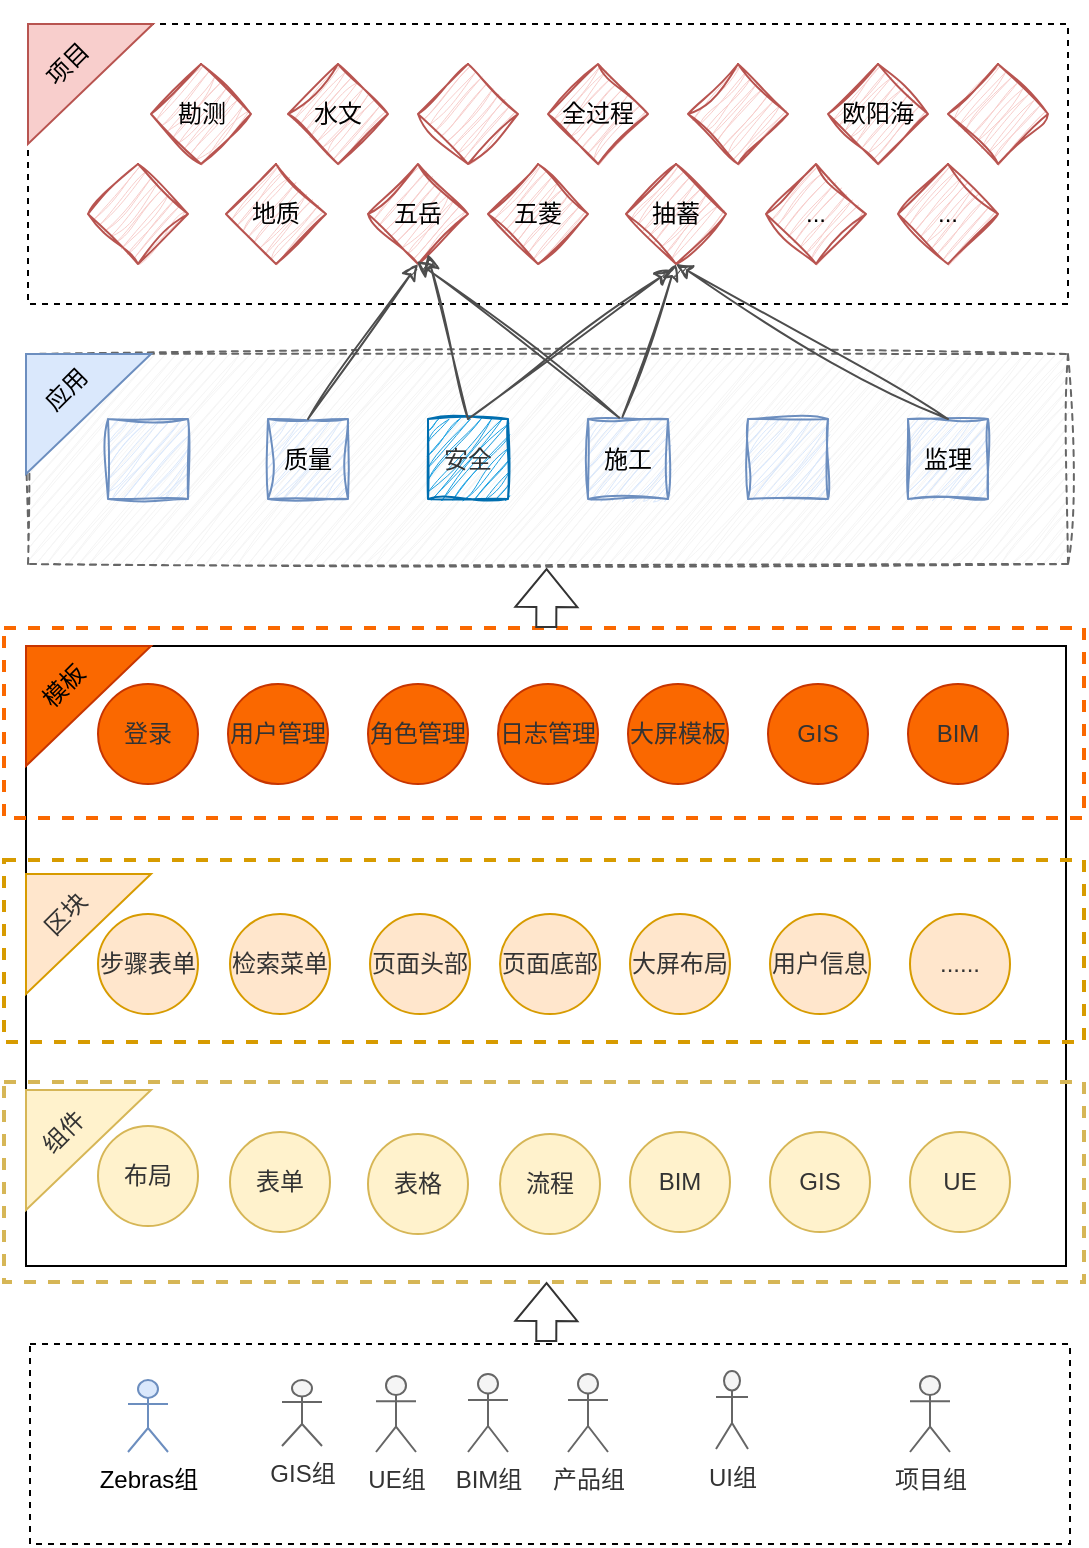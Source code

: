 <mxfile version="23.1.5" type="github">
  <diagram name="第 1 页" id="_P4C-NIC0c6lGI55AIVs">
    <mxGraphModel dx="1259" dy="673" grid="1" gridSize="10" guides="1" tooltips="1" connect="1" arrows="1" fold="1" page="1" pageScale="1" pageWidth="827" pageHeight="1169" math="0" shadow="0">
      <root>
        <mxCell id="0" />
        <mxCell id="1" parent="0" />
        <mxCell id="anlMMiIjX-qQsy4AaUph-20" value="" style="rounded=0;whiteSpace=wrap;html=1;dashed=1;" vertex="1" parent="1">
          <mxGeometry x="121" y="830" width="520" height="100" as="geometry" />
        </mxCell>
        <mxCell id="anlMMiIjX-qQsy4AaUph-12" value="" style="rounded=0;whiteSpace=wrap;html=1;dashed=1;" vertex="1" parent="1">
          <mxGeometry x="120" y="170" width="520" height="140" as="geometry" />
        </mxCell>
        <mxCell id="URCNevdXFKQMGU3Cfvzh-44" value="" style="rounded=0;whiteSpace=wrap;html=1;fontColor=#333333;shadow=0;" parent="1" vertex="1">
          <mxGeometry x="119" y="481" width="520" height="310" as="geometry" />
        </mxCell>
        <mxCell id="URCNevdXFKQMGU3Cfvzh-96" value="" style="rounded=0;whiteSpace=wrap;html=1;dashed=1;fillColor=none;fontColor=#ffffff;strokeColor=#D79B00;strokeWidth=2;shadow=0;" parent="1" vertex="1">
          <mxGeometry x="108" y="588" width="540" height="91" as="geometry" />
        </mxCell>
        <mxCell id="URCNevdXFKQMGU3Cfvzh-95" value="" style="rounded=0;whiteSpace=wrap;html=1;dashed=1;fillColor=none;fontColor=#ffffff;strokeColor=#FA6800;strokeWidth=2;shadow=0;" parent="1" vertex="1">
          <mxGeometry x="108" y="472" width="540" height="95" as="geometry" />
        </mxCell>
        <mxCell id="URCNevdXFKQMGU3Cfvzh-1" value="" style="rounded=0;whiteSpace=wrap;html=1;fillColor=#f5f5f5;fontColor=#333333;strokeColor=#666666;shadow=0;sketch=1;curveFitting=1;jiggle=2;dashed=1;" parent="1" vertex="1">
          <mxGeometry x="120" y="335" width="520" height="105" as="geometry" />
        </mxCell>
        <mxCell id="URCNevdXFKQMGU3Cfvzh-2" value="" style="whiteSpace=wrap;html=1;aspect=fixed;fillColor=#dae8fc;strokeColor=#6c8ebf;shadow=0;sketch=1;curveFitting=1;jiggle=2;" parent="1" vertex="1">
          <mxGeometry x="160" y="367.5" width="40" height="40" as="geometry" />
        </mxCell>
        <mxCell id="URCNevdXFKQMGU3Cfvzh-3" value="质量" style="whiteSpace=wrap;html=1;aspect=fixed;fillColor=#dae8fc;strokeColor=#6c8ebf;shadow=0;sketch=1;curveFitting=1;jiggle=2;" parent="1" vertex="1">
          <mxGeometry x="240" y="367.5" width="40" height="40" as="geometry" />
        </mxCell>
        <mxCell id="URCNevdXFKQMGU3Cfvzh-4" value="&lt;font color=&quot;#333333&quot;&gt;安全&lt;/font&gt;" style="whiteSpace=wrap;html=1;aspect=fixed;fillColor=#1ba1e2;strokeColor=#006EAF;shadow=0;sketch=1;curveFitting=1;jiggle=2;fontColor=#ffffff;" parent="1" vertex="1">
          <mxGeometry x="320" y="367.5" width="40" height="40" as="geometry" />
        </mxCell>
        <mxCell id="URCNevdXFKQMGU3Cfvzh-94" value="" style="rounded=0;whiteSpace=wrap;html=1;dashed=1;fillColor=none;fontColor=#ffffff;strokeColor=#D6B656;strokeWidth=2;shadow=0;" parent="1" vertex="1">
          <mxGeometry x="108" y="699" width="540" height="100" as="geometry" />
        </mxCell>
        <mxCell id="URCNevdXFKQMGU3Cfvzh-5" value="施工" style="whiteSpace=wrap;html=1;aspect=fixed;fillColor=#dae8fc;strokeColor=#6c8ebf;shadow=0;sketch=1;curveFitting=1;jiggle=2;" parent="1" vertex="1">
          <mxGeometry x="400" y="367.5" width="40" height="40" as="geometry" />
        </mxCell>
        <mxCell id="URCNevdXFKQMGU3Cfvzh-6" value="" style="whiteSpace=wrap;html=1;aspect=fixed;fillColor=#dae8fc;strokeColor=#6c8ebf;shadow=0;sketch=1;curveFitting=1;jiggle=2;" parent="1" vertex="1">
          <mxGeometry x="480" y="367.5" width="40" height="40" as="geometry" />
        </mxCell>
        <mxCell id="URCNevdXFKQMGU3Cfvzh-7" value="监理" style="whiteSpace=wrap;html=1;aspect=fixed;fillColor=#dae8fc;strokeColor=#6c8ebf;shadow=0;sketch=1;curveFitting=1;jiggle=2;" parent="1" vertex="1">
          <mxGeometry x="560" y="367.5" width="40" height="40" as="geometry" />
        </mxCell>
        <mxCell id="URCNevdXFKQMGU3Cfvzh-8" value="" style="rhombus;whiteSpace=wrap;html=1;fillColor=#f8cecc;strokeColor=#b85450;shadow=0;sketch=1;curveFitting=1;jiggle=2;" parent="1" vertex="1">
          <mxGeometry x="150" y="240" width="50" height="50" as="geometry" />
        </mxCell>
        <mxCell id="URCNevdXFKQMGU3Cfvzh-9" value="地质" style="rhombus;whiteSpace=wrap;html=1;fillColor=#f8cecc;strokeColor=#b85450;shadow=0;sketch=1;curveFitting=1;jiggle=2;" parent="1" vertex="1">
          <mxGeometry x="219" y="240" width="50" height="50" as="geometry" />
        </mxCell>
        <mxCell id="URCNevdXFKQMGU3Cfvzh-10" value="五岳" style="rhombus;whiteSpace=wrap;html=1;fillColor=#f8cecc;strokeColor=#b85450;shadow=0;sketch=1;curveFitting=1;jiggle=2;" parent="1" vertex="1">
          <mxGeometry x="290" y="240" width="50" height="50" as="geometry" />
        </mxCell>
        <mxCell id="URCNevdXFKQMGU3Cfvzh-11" value="五菱" style="rhombus;whiteSpace=wrap;html=1;fillColor=#f8cecc;strokeColor=#b85450;shadow=0;sketch=1;curveFitting=1;jiggle=2;" parent="1" vertex="1">
          <mxGeometry x="350" y="240" width="50" height="50" as="geometry" />
        </mxCell>
        <mxCell id="URCNevdXFKQMGU3Cfvzh-12" value="抽蓄" style="rhombus;whiteSpace=wrap;html=1;fillColor=#f8cecc;strokeColor=#b85450;shadow=0;sketch=1;curveFitting=1;jiggle=2;" parent="1" vertex="1">
          <mxGeometry x="419" y="240" width="50" height="50" as="geometry" />
        </mxCell>
        <mxCell id="URCNevdXFKQMGU3Cfvzh-13" value="..." style="rhombus;whiteSpace=wrap;html=1;fillColor=#f8cecc;strokeColor=#b85450;shadow=0;sketch=1;curveFitting=1;jiggle=2;" parent="1" vertex="1">
          <mxGeometry x="489" y="240" width="50" height="50" as="geometry" />
        </mxCell>
        <mxCell id="URCNevdXFKQMGU3Cfvzh-14" value="勘测" style="rhombus;whiteSpace=wrap;html=1;fillColor=#f8cecc;strokeColor=#b85450;shadow=0;sketch=1;curveFitting=1;jiggle=2;" parent="1" vertex="1">
          <mxGeometry x="181.5" y="190" width="50" height="50" as="geometry" />
        </mxCell>
        <mxCell id="URCNevdXFKQMGU3Cfvzh-15" value="水文" style="rhombus;whiteSpace=wrap;html=1;fillColor=#f8cecc;strokeColor=#b85450;shadow=0;sketch=1;curveFitting=1;jiggle=2;" parent="1" vertex="1">
          <mxGeometry x="250" y="190" width="50" height="50" as="geometry" />
        </mxCell>
        <mxCell id="URCNevdXFKQMGU3Cfvzh-16" value="" style="rhombus;whiteSpace=wrap;html=1;fillColor=#f8cecc;strokeColor=#b85450;shadow=0;sketch=1;curveFitting=1;jiggle=2;" parent="1" vertex="1">
          <mxGeometry x="315" y="190" width="50" height="50" as="geometry" />
        </mxCell>
        <mxCell id="URCNevdXFKQMGU3Cfvzh-17" value="全过程" style="rhombus;whiteSpace=wrap;html=1;fillColor=#f8cecc;strokeColor=#b85450;shadow=0;sketch=1;curveFitting=1;jiggle=2;" parent="1" vertex="1">
          <mxGeometry x="380" y="190" width="50" height="50" as="geometry" />
        </mxCell>
        <mxCell id="URCNevdXFKQMGU3Cfvzh-18" value="" style="rhombus;whiteSpace=wrap;html=1;fillColor=#f8cecc;strokeColor=#b85450;shadow=0;sketch=1;curveFitting=1;jiggle=2;" parent="1" vertex="1">
          <mxGeometry x="450" y="190" width="50" height="50" as="geometry" />
        </mxCell>
        <mxCell id="URCNevdXFKQMGU3Cfvzh-19" value="欧阳海" style="rhombus;whiteSpace=wrap;html=1;fillColor=#f8cecc;strokeColor=#b85450;shadow=0;sketch=1;curveFitting=1;jiggle=2;" parent="1" vertex="1">
          <mxGeometry x="520" y="190" width="50" height="50" as="geometry" />
        </mxCell>
        <mxCell id="URCNevdXFKQMGU3Cfvzh-20" value="" style="endArrow=classic;html=1;rounded=0;exitX=0.5;exitY=0;exitDx=0;exitDy=0;strokeColor=#4D4D4D;shadow=0;sketch=1;curveFitting=1;jiggle=2;" parent="1" source="URCNevdXFKQMGU3Cfvzh-4" target="URCNevdXFKQMGU3Cfvzh-10" edge="1">
          <mxGeometry width="50" height="50" relative="1" as="geometry">
            <mxPoint x="382" y="334" as="sourcePoint" />
            <mxPoint x="432" y="284" as="targetPoint" />
          </mxGeometry>
        </mxCell>
        <mxCell id="URCNevdXFKQMGU3Cfvzh-21" value="" style="endArrow=classic;html=1;rounded=0;exitX=0.5;exitY=0;exitDx=0;exitDy=0;strokeColor=#4D4D4D;shadow=0;sketch=1;curveFitting=1;jiggle=2;entryX=0.453;entryY=1.054;entryDx=0;entryDy=0;entryPerimeter=0;" parent="1" source="URCNevdXFKQMGU3Cfvzh-4" edge="1" target="URCNevdXFKQMGU3Cfvzh-12">
          <mxGeometry width="50" height="50" relative="1" as="geometry">
            <mxPoint x="417.5" y="367.5" as="sourcePoint" />
            <mxPoint x="413.5" y="288.5" as="targetPoint" />
          </mxGeometry>
        </mxCell>
        <mxCell id="URCNevdXFKQMGU3Cfvzh-22" value="" style="endArrow=classic;html=1;rounded=0;exitX=0.431;exitY=-0.027;exitDx=0;exitDy=0;strokeColor=#4D4D4D;shadow=0;sketch=1;curveFitting=1;jiggle=2;exitPerimeter=0;entryX=0.5;entryY=1;entryDx=0;entryDy=0;" parent="1" edge="1" target="URCNevdXFKQMGU3Cfvzh-12" source="URCNevdXFKQMGU3Cfvzh-5">
          <mxGeometry width="50" height="50" relative="1" as="geometry">
            <mxPoint x="418.44" y="367.5" as="sourcePoint" />
            <mxPoint x="440" y="300.24" as="targetPoint" />
          </mxGeometry>
        </mxCell>
        <mxCell id="URCNevdXFKQMGU3Cfvzh-23" value="" style="endArrow=classic;html=1;rounded=0;exitX=0.5;exitY=0;exitDx=0;exitDy=0;strokeColor=#4D4D4D;shadow=0;sketch=1;curveFitting=1;jiggle=2;entryX=0.5;entryY=1;entryDx=0;entryDy=0;" parent="1" edge="1" target="URCNevdXFKQMGU3Cfvzh-12" source="URCNevdXFKQMGU3Cfvzh-7">
          <mxGeometry width="50" height="50" relative="1" as="geometry">
            <mxPoint x="573.25" y="369.5" as="sourcePoint" />
            <mxPoint x="405" y="290" as="targetPoint" />
          </mxGeometry>
        </mxCell>
        <mxCell id="URCNevdXFKQMGU3Cfvzh-24" value="" style="endArrow=classic;html=1;rounded=0;exitX=0.5;exitY=0;exitDx=0;exitDy=0;strokeColor=#4D4D4D;shadow=0;sketch=1;curveFitting=1;jiggle=2;entryX=0.5;entryY=1;entryDx=0;entryDy=0;" parent="1" target="URCNevdXFKQMGU3Cfvzh-10" edge="1">
          <mxGeometry width="50" height="50" relative="1" as="geometry">
            <mxPoint x="260" y="367.5" as="sourcePoint" />
            <mxPoint x="256" y="288.5" as="targetPoint" />
          </mxGeometry>
        </mxCell>
        <mxCell id="URCNevdXFKQMGU3Cfvzh-25" value="" style="endArrow=classic;html=1;rounded=0;exitX=0.39;exitY=-0.017;exitDx=0;exitDy=0;strokeColor=#4D4D4D;shadow=0;sketch=1;curveFitting=1;jiggle=2;entryX=0.488;entryY=0.972;entryDx=0;entryDy=0;entryPerimeter=0;exitPerimeter=0;" parent="1" source="URCNevdXFKQMGU3Cfvzh-5" target="URCNevdXFKQMGU3Cfvzh-10" edge="1">
          <mxGeometry width="50" height="50" relative="1" as="geometry">
            <mxPoint x="426.5" y="377.5" as="sourcePoint" />
            <mxPoint x="330" y="290" as="targetPoint" />
          </mxGeometry>
        </mxCell>
        <mxCell id="URCNevdXFKQMGU3Cfvzh-73" value="登录" style="ellipse;whiteSpace=wrap;html=1;aspect=fixed;fillColor=#fa6800;strokeColor=#C73500;fontColor=#333333;shadow=0;" parent="1" vertex="1">
          <mxGeometry x="155" y="500" width="50" height="50" as="geometry" />
        </mxCell>
        <mxCell id="URCNevdXFKQMGU3Cfvzh-74" value="用户管理" style="ellipse;whiteSpace=wrap;html=1;aspect=fixed;fillColor=#fa6800;strokeColor=#C73500;fontColor=#333333;shadow=0;" parent="1" vertex="1">
          <mxGeometry x="220" y="500" width="50" height="50" as="geometry" />
        </mxCell>
        <mxCell id="URCNevdXFKQMGU3Cfvzh-75" value="角色管理" style="ellipse;whiteSpace=wrap;html=1;aspect=fixed;fillColor=#fa6800;strokeColor=#C73500;fontColor=#333333;shadow=0;" parent="1" vertex="1">
          <mxGeometry x="290" y="500" width="50" height="50" as="geometry" />
        </mxCell>
        <mxCell id="URCNevdXFKQMGU3Cfvzh-76" value="日志管理" style="ellipse;whiteSpace=wrap;html=1;aspect=fixed;fillColor=#fa6800;strokeColor=#C73500;fontColor=#333333;shadow=0;" parent="1" vertex="1">
          <mxGeometry x="355" y="500" width="50" height="50" as="geometry" />
        </mxCell>
        <mxCell id="URCNevdXFKQMGU3Cfvzh-77" value="大屏模板" style="ellipse;whiteSpace=wrap;html=1;aspect=fixed;fillColor=#fa6800;strokeColor=#C73500;fontColor=#333333;shadow=0;" parent="1" vertex="1">
          <mxGeometry x="420" y="500" width="50" height="50" as="geometry" />
        </mxCell>
        <mxCell id="URCNevdXFKQMGU3Cfvzh-78" value="GIS" style="ellipse;whiteSpace=wrap;html=1;aspect=fixed;fillColor=#fa6800;strokeColor=#C73500;fontColor=#333333;shadow=0;" parent="1" vertex="1">
          <mxGeometry x="490" y="500" width="50" height="50" as="geometry" />
        </mxCell>
        <mxCell id="URCNevdXFKQMGU3Cfvzh-79" value="BIM" style="ellipse;whiteSpace=wrap;html=1;aspect=fixed;fillColor=#fa6800;strokeColor=#C73500;fontColor=#333333;shadow=0;" parent="1" vertex="1">
          <mxGeometry x="560" y="500" width="50" height="50" as="geometry" />
        </mxCell>
        <mxCell id="URCNevdXFKQMGU3Cfvzh-80" value="步骤表单" style="ellipse;whiteSpace=wrap;html=1;aspect=fixed;fillColor=#ffe6cc;strokeColor=#d79b00;fontColor=#333333;shadow=0;" parent="1" vertex="1">
          <mxGeometry x="155" y="615" width="50" height="50" as="geometry" />
        </mxCell>
        <mxCell id="URCNevdXFKQMGU3Cfvzh-81" value="检索菜单" style="ellipse;whiteSpace=wrap;html=1;aspect=fixed;fillColor=#ffe6cc;strokeColor=#d79b00;fontColor=#333333;shadow=0;" parent="1" vertex="1">
          <mxGeometry x="221" y="615" width="50" height="50" as="geometry" />
        </mxCell>
        <mxCell id="URCNevdXFKQMGU3Cfvzh-82" value="页面头部" style="ellipse;whiteSpace=wrap;html=1;aspect=fixed;fillColor=#ffe6cc;strokeColor=#d79b00;fontColor=#333333;shadow=0;" parent="1" vertex="1">
          <mxGeometry x="291" y="615" width="50" height="50" as="geometry" />
        </mxCell>
        <mxCell id="URCNevdXFKQMGU3Cfvzh-83" value="页面底部" style="ellipse;whiteSpace=wrap;html=1;aspect=fixed;fillColor=#ffe6cc;strokeColor=#d79b00;fontColor=#333333;shadow=0;" parent="1" vertex="1">
          <mxGeometry x="356" y="615" width="50" height="50" as="geometry" />
        </mxCell>
        <mxCell id="URCNevdXFKQMGU3Cfvzh-84" value="大屏布局" style="ellipse;whiteSpace=wrap;html=1;aspect=fixed;fillColor=#ffe6cc;strokeColor=#d79b00;fontColor=#333333;shadow=0;" parent="1" vertex="1">
          <mxGeometry x="421" y="615" width="50" height="50" as="geometry" />
        </mxCell>
        <mxCell id="URCNevdXFKQMGU3Cfvzh-85" value="用户信息" style="ellipse;whiteSpace=wrap;html=1;aspect=fixed;fillColor=#ffe6cc;strokeColor=#d79b00;fontColor=#333333;shadow=0;" parent="1" vertex="1">
          <mxGeometry x="491" y="615" width="50" height="50" as="geometry" />
        </mxCell>
        <mxCell id="URCNevdXFKQMGU3Cfvzh-86" value="......" style="ellipse;whiteSpace=wrap;html=1;aspect=fixed;fillColor=#ffe6cc;strokeColor=#d79b00;fontColor=#333333;shadow=0;" parent="1" vertex="1">
          <mxGeometry x="561" y="615" width="50" height="50" as="geometry" />
        </mxCell>
        <mxCell id="URCNevdXFKQMGU3Cfvzh-87" value="布局" style="ellipse;whiteSpace=wrap;html=1;aspect=fixed;fillColor=#fff2cc;strokeColor=#d6b656;fontColor=#333333;shadow=0;" parent="1" vertex="1">
          <mxGeometry x="155" y="721" width="50" height="50" as="geometry" />
        </mxCell>
        <mxCell id="URCNevdXFKQMGU3Cfvzh-88" value="表单" style="ellipse;whiteSpace=wrap;html=1;aspect=fixed;fillColor=#fff2cc;strokeColor=#d6b656;fontColor=#333333;shadow=0;" parent="1" vertex="1">
          <mxGeometry x="221" y="724" width="50" height="50" as="geometry" />
        </mxCell>
        <mxCell id="URCNevdXFKQMGU3Cfvzh-89" value="表格" style="ellipse;whiteSpace=wrap;html=1;aspect=fixed;fillColor=#fff2cc;strokeColor=#d6b656;fontColor=#333333;shadow=0;" parent="1" vertex="1">
          <mxGeometry x="290" y="725" width="50" height="50" as="geometry" />
        </mxCell>
        <mxCell id="URCNevdXFKQMGU3Cfvzh-90" value="流程" style="ellipse;whiteSpace=wrap;html=1;aspect=fixed;fillColor=#fff2cc;strokeColor=#d6b656;fontColor=#333333;shadow=0;" parent="1" vertex="1">
          <mxGeometry x="356" y="725" width="50" height="50" as="geometry" />
        </mxCell>
        <mxCell id="URCNevdXFKQMGU3Cfvzh-91" value="BIM" style="ellipse;whiteSpace=wrap;html=1;aspect=fixed;fillColor=#fff2cc;strokeColor=#d6b656;fontColor=#333333;shadow=0;" parent="1" vertex="1">
          <mxGeometry x="421" y="724" width="50" height="50" as="geometry" />
        </mxCell>
        <mxCell id="URCNevdXFKQMGU3Cfvzh-92" value="GIS" style="ellipse;whiteSpace=wrap;html=1;aspect=fixed;fillColor=#fff2cc;strokeColor=#d6b656;fontColor=#333333;shadow=0;" parent="1" vertex="1">
          <mxGeometry x="491" y="724" width="50" height="50" as="geometry" />
        </mxCell>
        <mxCell id="URCNevdXFKQMGU3Cfvzh-93" value="UE" style="ellipse;whiteSpace=wrap;html=1;aspect=fixed;fillColor=#fff2cc;strokeColor=#d6b656;fontColor=#333333;shadow=0;" parent="1" vertex="1">
          <mxGeometry x="561" y="724" width="50" height="50" as="geometry" />
        </mxCell>
        <mxCell id="URCNevdXFKQMGU3Cfvzh-98" value="" style="shape=flexArrow;endArrow=classic;html=1;rounded=0;entryX=0.483;entryY=1.038;entryDx=0;entryDy=0;entryPerimeter=0;strokeColor=#333333;" parent="1" edge="1">
          <mxGeometry width="50" height="50" relative="1" as="geometry">
            <mxPoint x="379.13" y="472" as="sourcePoint" />
            <mxPoint x="379.29" y="442" as="targetPoint" />
          </mxGeometry>
        </mxCell>
        <mxCell id="URCNevdXFKQMGU3Cfvzh-101" value="" style="rhombus;whiteSpace=wrap;html=1;fillColor=#f8cecc;strokeColor=#b85450;shadow=0;sketch=1;curveFitting=1;jiggle=2;" parent="1" vertex="1">
          <mxGeometry x="580" y="190" width="50" height="50" as="geometry" />
        </mxCell>
        <mxCell id="URCNevdXFKQMGU3Cfvzh-103" value="GIS组" style="shape=umlActor;verticalLabelPosition=bottom;verticalAlign=top;html=1;outlineConnect=0;fillColor=#f5f5f5;strokeColor=#666666;fontColor=#333333;shadow=0;" parent="1" vertex="1">
          <mxGeometry x="247" y="848" width="20" height="33" as="geometry" />
        </mxCell>
        <mxCell id="URCNevdXFKQMGU3Cfvzh-110" value="" style="verticalLabelPosition=bottom;verticalAlign=top;html=1;shape=mxgraph.basic.orthogonal_triangle;direction=south;rotation=0;fillColor=#fa6800;fontColor=#333333;strokeColor=#C73500;shadow=0;" parent="1" vertex="1">
          <mxGeometry x="119" y="481" width="62.5" height="60" as="geometry" />
        </mxCell>
        <mxCell id="URCNevdXFKQMGU3Cfvzh-112" value="" style="verticalLabelPosition=bottom;verticalAlign=top;html=1;shape=mxgraph.basic.orthogonal_triangle;direction=south;rotation=0;fillColor=#ffe6cc;strokeColor=#d79b00;fontColor=#333333;shadow=0;" parent="1" vertex="1">
          <mxGeometry x="119" y="595" width="62.5" height="60" as="geometry" />
        </mxCell>
        <mxCell id="URCNevdXFKQMGU3Cfvzh-113" value="" style="verticalLabelPosition=bottom;verticalAlign=top;html=1;shape=mxgraph.basic.orthogonal_triangle;direction=south;rotation=0;fillColor=#fff2cc;strokeColor=#d6b656;fontColor=#333333;shadow=0;" parent="1" vertex="1">
          <mxGeometry x="119" y="703" width="62.5" height="60" as="geometry" />
        </mxCell>
        <mxCell id="URCNevdXFKQMGU3Cfvzh-114" value="模板" style="text;html=1;align=center;verticalAlign=middle;whiteSpace=wrap;rounded=0;rotation=-45;shadow=0;" parent="1" vertex="1">
          <mxGeometry x="108" y="486" width="60" height="30" as="geometry" />
        </mxCell>
        <mxCell id="URCNevdXFKQMGU3Cfvzh-115" value="区块" style="text;html=1;align=center;verticalAlign=middle;whiteSpace=wrap;rounded=0;rotation=-45;fontColor=#333333;shadow=0;" parent="1" vertex="1">
          <mxGeometry x="109" y="600" width="60" height="30" as="geometry" />
        </mxCell>
        <mxCell id="URCNevdXFKQMGU3Cfvzh-116" value="组件" style="text;html=1;align=center;verticalAlign=middle;whiteSpace=wrap;rounded=0;rotation=-45;fontColor=#333333;shadow=0;" parent="1" vertex="1">
          <mxGeometry x="108" y="709" width="60" height="30" as="geometry" />
        </mxCell>
        <mxCell id="URCNevdXFKQMGU3Cfvzh-117" value="BIM组" style="shape=umlActor;verticalLabelPosition=bottom;verticalAlign=top;html=1;outlineConnect=0;fillColor=#f5f5f5;strokeColor=#666666;fontColor=#333333;shadow=0;" parent="1" vertex="1">
          <mxGeometry x="340" y="845" width="20" height="39" as="geometry" />
        </mxCell>
        <mxCell id="URCNevdXFKQMGU3Cfvzh-118" value="Zebras组" style="shape=umlActor;verticalLabelPosition=bottom;verticalAlign=top;html=1;outlineConnect=0;fillColor=#dae8fc;strokeColor=#6c8ebf;shadow=0;" parent="1" vertex="1">
          <mxGeometry x="170" y="848" width="20" height="36" as="geometry" />
        </mxCell>
        <mxCell id="anlMMiIjX-qQsy4AaUph-1" value="..." style="rhombus;whiteSpace=wrap;html=1;fillColor=#f8cecc;strokeColor=#b85450;shadow=0;sketch=1;curveFitting=1;jiggle=2;" vertex="1" parent="1">
          <mxGeometry x="555" y="240" width="50" height="50" as="geometry" />
        </mxCell>
        <mxCell id="anlMMiIjX-qQsy4AaUph-4" value="UE组" style="shape=umlActor;verticalLabelPosition=bottom;verticalAlign=top;html=1;outlineConnect=0;fillColor=#f5f5f5;strokeColor=#666666;fontColor=#333333;shadow=0;" vertex="1" parent="1">
          <mxGeometry x="294" y="846" width="20" height="38" as="geometry" />
        </mxCell>
        <mxCell id="anlMMiIjX-qQsy4AaUph-5" value="产品组" style="shape=umlActor;verticalLabelPosition=bottom;verticalAlign=top;html=1;outlineConnect=0;fillColor=#f5f5f5;strokeColor=#666666;fontColor=#333333;shadow=0;" vertex="1" parent="1">
          <mxGeometry x="390" y="845" width="20" height="39" as="geometry" />
        </mxCell>
        <mxCell id="anlMMiIjX-qQsy4AaUph-6" value="UI组" style="shape=umlActor;verticalLabelPosition=bottom;verticalAlign=top;html=1;outlineConnect=0;fillColor=#f5f5f5;strokeColor=#666666;fontColor=#333333;shadow=0;" vertex="1" parent="1">
          <mxGeometry x="464" y="843.5" width="16" height="39" as="geometry" />
        </mxCell>
        <mxCell id="anlMMiIjX-qQsy4AaUph-9" value="项目组" style="shape=umlActor;verticalLabelPosition=bottom;verticalAlign=top;html=1;outlineConnect=0;fillColor=#f5f5f5;strokeColor=#666666;fontColor=#333333;shadow=0;" vertex="1" parent="1">
          <mxGeometry x="561" y="846" width="20" height="38" as="geometry" />
        </mxCell>
        <mxCell id="anlMMiIjX-qQsy4AaUph-13" value="" style="verticalLabelPosition=bottom;verticalAlign=top;html=1;shape=mxgraph.basic.orthogonal_triangle;direction=south;rotation=0;fillColor=#dae8fc;strokeColor=#6c8ebf;shadow=0;" vertex="1" parent="1">
          <mxGeometry x="119" y="335" width="62.5" height="60" as="geometry" />
        </mxCell>
        <mxCell id="anlMMiIjX-qQsy4AaUph-14" value="" style="verticalLabelPosition=bottom;verticalAlign=top;html=1;shape=mxgraph.basic.orthogonal_triangle;direction=south;rotation=0;fillColor=#f8cecc;strokeColor=#b85450;shadow=0;" vertex="1" parent="1">
          <mxGeometry x="120" y="170" width="62.5" height="60" as="geometry" />
        </mxCell>
        <mxCell id="anlMMiIjX-qQsy4AaUph-15" value="应用" style="text;html=1;align=center;verticalAlign=middle;whiteSpace=wrap;rounded=0;rotation=-45;shadow=0;" vertex="1" parent="1">
          <mxGeometry x="109" y="337.5" width="60" height="30" as="geometry" />
        </mxCell>
        <mxCell id="anlMMiIjX-qQsy4AaUph-16" value="项目" style="text;html=1;align=center;verticalAlign=middle;whiteSpace=wrap;rounded=0;rotation=-45;shadow=0;" vertex="1" parent="1">
          <mxGeometry x="110" y="175" width="60" height="30" as="geometry" />
        </mxCell>
        <mxCell id="anlMMiIjX-qQsy4AaUph-25" value="" style="shape=flexArrow;endArrow=classic;html=1;rounded=0;entryX=0.483;entryY=1.038;entryDx=0;entryDy=0;entryPerimeter=0;strokeColor=#333333;" edge="1" parent="1">
          <mxGeometry width="50" height="50" relative="1" as="geometry">
            <mxPoint x="379.13" y="829" as="sourcePoint" />
            <mxPoint x="379.29" y="799" as="targetPoint" />
          </mxGeometry>
        </mxCell>
      </root>
    </mxGraphModel>
  </diagram>
</mxfile>
